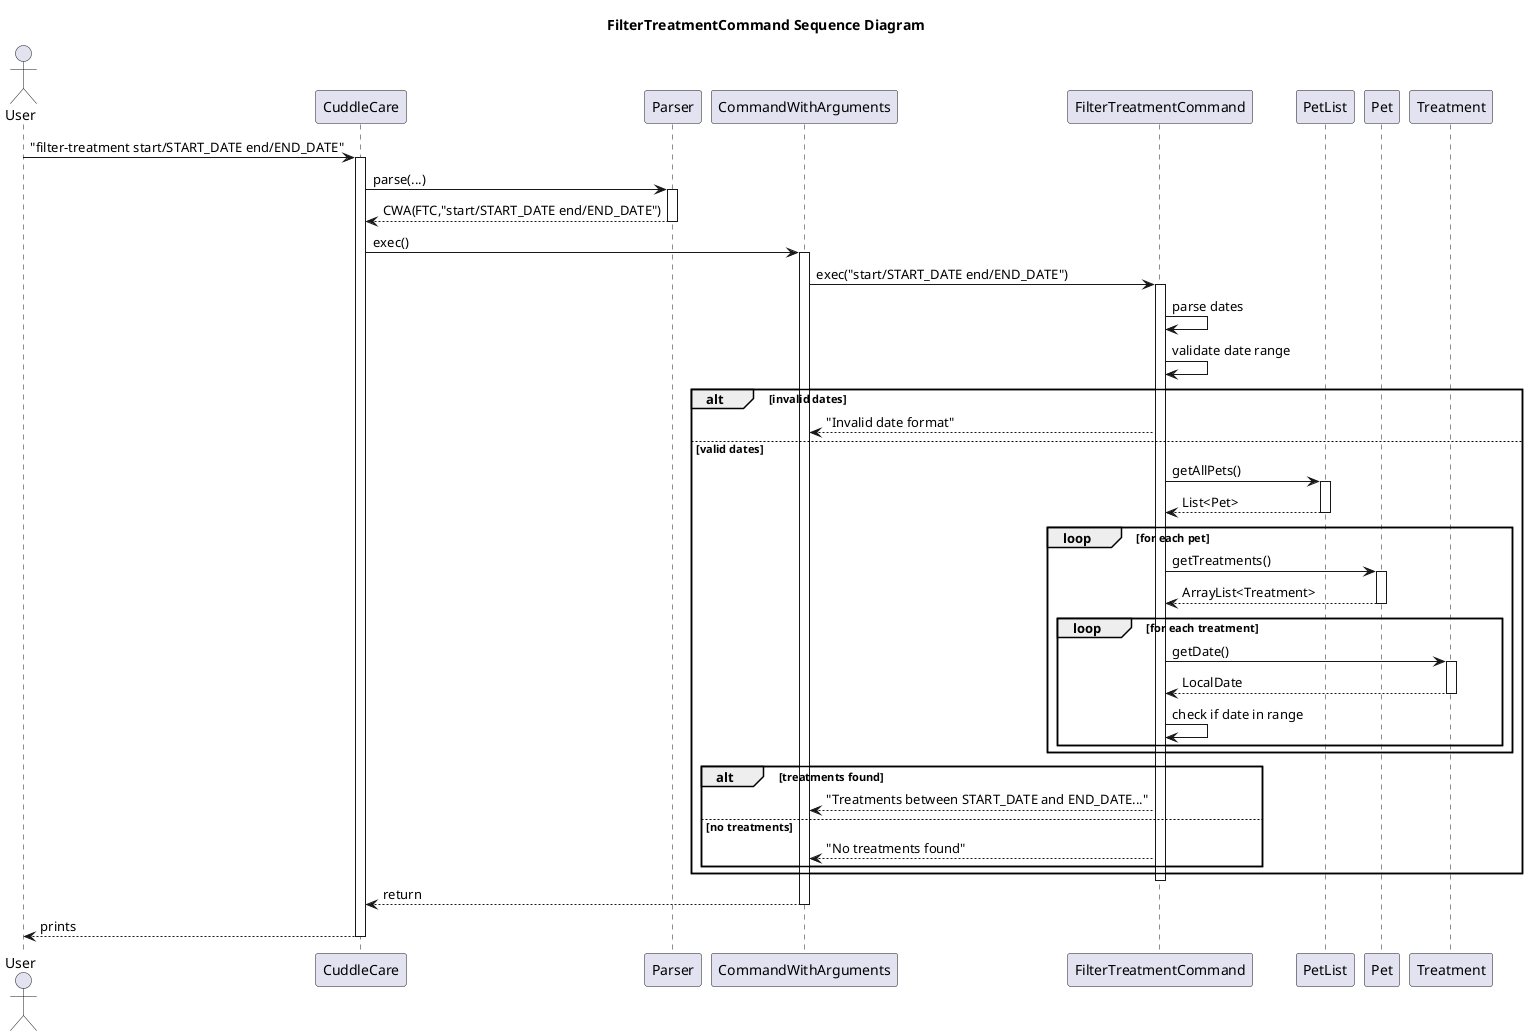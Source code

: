 @startuml
title FilterTreatmentCommand Sequence Diagram
actor User
participant CuddleCare
participant Parser
participant CommandWithArguments as CWA
participant FilterTreatmentCommand as FTC
participant PetList
participant Pet
participant Treatment

User -> CuddleCare : "filter-treatment start/START_DATE end/END_DATE"
activate CuddleCare
CuddleCare -> Parser : parse(...)
activate Parser
Parser --> CuddleCare : CWA(FTC,"start/START_DATE end/END_DATE")
deactivate Parser

CuddleCare -> CWA : exec()
activate CWA
CWA -> FTC : exec("start/START_DATE end/END_DATE")
activate FTC

FTC -> FTC : parse dates
FTC -> FTC : validate date range

alt invalid dates
  FTC --> CWA : "Invalid date format"
else valid dates
  FTC -> PetList : getAllPets()
  activate PetList
  PetList --> FTC : List<Pet>
  deactivate PetList

  loop for each pet
    FTC -> Pet : getTreatments()
    activate Pet
    Pet --> FTC : ArrayList<Treatment>
    deactivate Pet

    loop for each treatment
      FTC -> Treatment : getDate()
      activate Treatment
      Treatment --> FTC : LocalDate
      deactivate Treatment
      FTC -> FTC : check if date in range
    end
  end

  alt treatments found
    FTC --> CWA : "Treatments between START_DATE and END_DATE..."
  else no treatments
    FTC --> CWA : "No treatments found"
  end
end

deactivate FTC
CWA --> CuddleCare : return
deactivate CWA
CuddleCare --> User : prints
deactivate CuddleCare
@enduml

